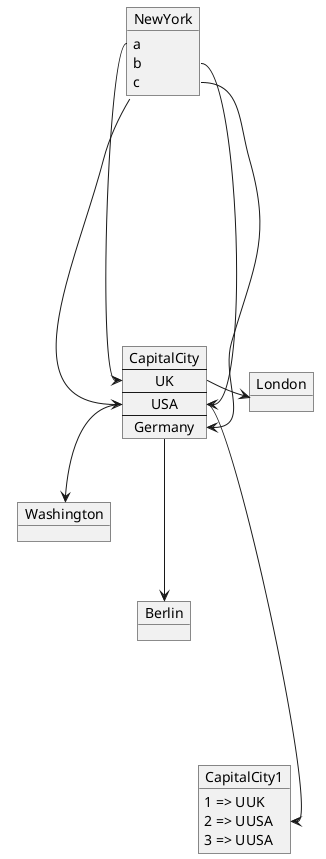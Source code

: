 @startuml
object London
object Washington
object Berlin
object NewYork {
    a
    b
    c
}

map CapitalCity {
    UK *-> London
    USA *--> Washington
    Germany *---> Berlin
}
object CapitalCity1 {
    1 => UUK
    2 => UUSA
    3 => UUSA
}

NewYork --> CapitalCity::USA
NewYork::a ---> CapitalCity::UK
NewYork::b ---> CapitalCity::USA
NewYork::c -----> CapitalCity::Germany

CapitalCity::USA -down----> CapitalCity1::UUSA
@enduml